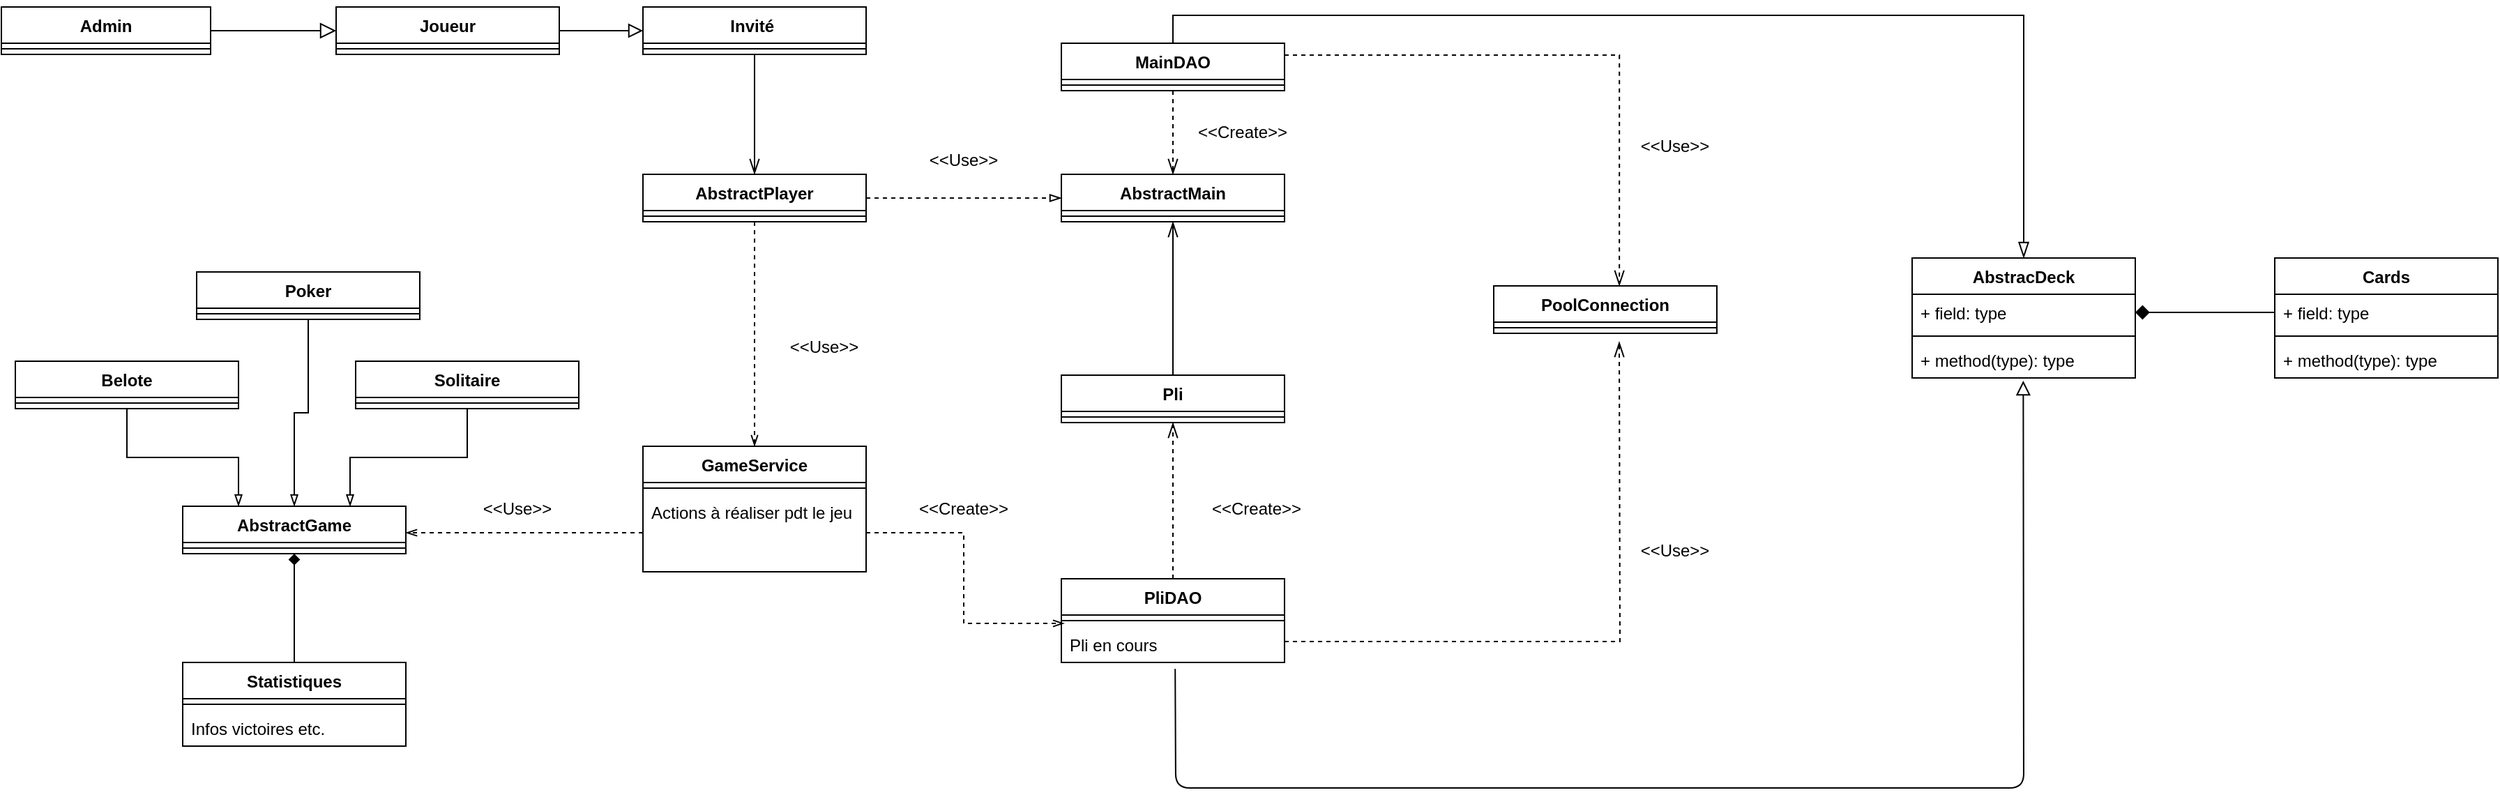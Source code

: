 <mxfile version="13.7.7" type="google"><diagram id="C5RBs43oDa-KdzZeNtuy" name="Page-1"><mxGraphModel dx="1754" dy="2133" grid="1" gridSize="10" guides="1" tooltips="1" connect="1" arrows="1" fold="1" page="1" pageScale="1" pageWidth="827" pageHeight="1169" math="0" shadow="0"><root><mxCell id="WIyWlLk6GJQsqaUBKTNV-0"/><mxCell id="WIyWlLk6GJQsqaUBKTNV-1" parent="WIyWlLk6GJQsqaUBKTNV-0"/><mxCell id="MVKSW0jM2tbk2f1vbTIU-30" style="edgeStyle=orthogonalEdgeStyle;rounded=0;orthogonalLoop=1;jettySize=auto;html=1;exitX=0.5;exitY=1;exitDx=0;exitDy=0;entryX=0.25;entryY=0;entryDx=0;entryDy=0;endArrow=blockThin;endFill=0;fontColor=none;" edge="1" parent="WIyWlLk6GJQsqaUBKTNV-1" source="MVKSW0jM2tbk2f1vbTIU-24" target="MVKSW0jM2tbk2f1vbTIU-8"><mxGeometry relative="1" as="geometry"/></mxCell><mxCell id="MVKSW0jM2tbk2f1vbTIU-24" value="Belote" style="swimlane;fontStyle=1;align=center;verticalAlign=top;childLayout=stackLayout;horizontal=1;startSize=26;horizontalStack=0;resizeParent=1;resizeParentMax=0;resizeLast=0;collapsible=1;marginBottom=0;fontColor=none;" vertex="1" parent="WIyWlLk6GJQsqaUBKTNV-1"><mxGeometry x="10" y="194" width="160" height="34" as="geometry"/></mxCell><mxCell id="MVKSW0jM2tbk2f1vbTIU-26" value="" style="line;strokeWidth=1;fillColor=none;align=left;verticalAlign=middle;spacingTop=-1;spacingLeft=3;spacingRight=3;rotatable=0;labelPosition=right;points=[];portConstraint=eastwest;" vertex="1" parent="MVKSW0jM2tbk2f1vbTIU-24"><mxGeometry y="26" width="160" height="8" as="geometry"/></mxCell><mxCell id="MVKSW0jM2tbk2f1vbTIU-29" style="edgeStyle=orthogonalEdgeStyle;rounded=0;orthogonalLoop=1;jettySize=auto;html=1;exitX=0.5;exitY=1;exitDx=0;exitDy=0;endArrow=blockThin;endFill=0;fontColor=none;entryX=0.5;entryY=0;entryDx=0;entryDy=0;" edge="1" parent="WIyWlLk6GJQsqaUBKTNV-1" source="MVKSW0jM2tbk2f1vbTIU-20" target="MVKSW0jM2tbk2f1vbTIU-8"><mxGeometry relative="1" as="geometry"><mxPoint x="210" y="270" as="targetPoint"/></mxGeometry></mxCell><mxCell id="MVKSW0jM2tbk2f1vbTIU-20" value="Poker" style="swimlane;fontStyle=1;align=center;verticalAlign=top;childLayout=stackLayout;horizontal=1;startSize=26;horizontalStack=0;resizeParent=1;resizeParentMax=0;resizeLast=0;collapsible=1;marginBottom=0;fontColor=none;" vertex="1" parent="WIyWlLk6GJQsqaUBKTNV-1"><mxGeometry x="140" y="130" width="160" height="34" as="geometry"/></mxCell><mxCell id="MVKSW0jM2tbk2f1vbTIU-22" value="" style="line;strokeWidth=1;fillColor=none;align=left;verticalAlign=middle;spacingTop=-1;spacingLeft=3;spacingRight=3;rotatable=0;labelPosition=right;points=[];portConstraint=eastwest;" vertex="1" parent="MVKSW0jM2tbk2f1vbTIU-20"><mxGeometry y="26" width="160" height="8" as="geometry"/></mxCell><mxCell id="MVKSW0jM2tbk2f1vbTIU-31" style="edgeStyle=orthogonalEdgeStyle;rounded=0;orthogonalLoop=1;jettySize=auto;html=1;exitX=0.5;exitY=1;exitDx=0;exitDy=0;entryX=0.75;entryY=0;entryDx=0;entryDy=0;endArrow=blockThin;endFill=0;fontColor=none;" edge="1" parent="WIyWlLk6GJQsqaUBKTNV-1" source="MVKSW0jM2tbk2f1vbTIU-16" target="MVKSW0jM2tbk2f1vbTIU-8"><mxGeometry relative="1" as="geometry"/></mxCell><mxCell id="MVKSW0jM2tbk2f1vbTIU-16" value="Solitaire" style="swimlane;fontStyle=1;align=center;verticalAlign=top;childLayout=stackLayout;horizontal=1;startSize=26;horizontalStack=0;resizeParent=1;resizeParentMax=0;resizeLast=0;collapsible=1;marginBottom=0;fontColor=none;" vertex="1" parent="WIyWlLk6GJQsqaUBKTNV-1"><mxGeometry x="254" y="194" width="160" height="34" as="geometry"/></mxCell><mxCell id="MVKSW0jM2tbk2f1vbTIU-18" value="" style="line;strokeWidth=1;fillColor=none;align=left;verticalAlign=middle;spacingTop=-1;spacingLeft=3;spacingRight=3;rotatable=0;labelPosition=right;points=[];portConstraint=eastwest;" vertex="1" parent="MVKSW0jM2tbk2f1vbTIU-16"><mxGeometry y="26" width="160" height="8" as="geometry"/></mxCell><mxCell id="MVKSW0jM2tbk2f1vbTIU-32" style="edgeStyle=orthogonalEdgeStyle;rounded=0;orthogonalLoop=1;jettySize=auto;html=1;exitX=0;exitY=0.5;exitDx=0;exitDy=0;entryX=1;entryY=0.5;entryDx=0;entryDy=0;endArrow=openThin;endFill=0;fontColor=none;dashed=1;" edge="1" parent="WIyWlLk6GJQsqaUBKTNV-1" source="MVKSW0jM2tbk2f1vbTIU-3"><mxGeometry relative="1" as="geometry"><mxPoint x="290" y="317" as="targetPoint"/></mxGeometry></mxCell><mxCell id="MVKSW0jM2tbk2f1vbTIU-33" value="&amp;lt;&amp;lt;Use&amp;gt;&amp;gt;" style="text;html=1;strokeColor=none;fillColor=none;align=center;verticalAlign=middle;whiteSpace=wrap;rounded=0;fontColor=none;" vertex="1" parent="WIyWlLk6GJQsqaUBKTNV-1"><mxGeometry x="350" y="290" width="40" height="20" as="geometry"/></mxCell><mxCell id="MVKSW0jM2tbk2f1vbTIU-39" style="edgeStyle=orthogonalEdgeStyle;rounded=0;orthogonalLoop=1;jettySize=auto;html=1;exitX=1;exitY=0.5;exitDx=0;exitDy=0;entryX=0.013;entryY=-0.077;entryDx=0;entryDy=0;entryPerimeter=0;dashed=1;endArrow=openThin;endFill=0;fontColor=none;" edge="1" parent="WIyWlLk6GJQsqaUBKTNV-1" source="MVKSW0jM2tbk2f1vbTIU-3" target="MVKSW0jM2tbk2f1vbTIU-37"><mxGeometry relative="1" as="geometry"/></mxCell><mxCell id="MVKSW0jM2tbk2f1vbTIU-0" value="GameService" style="swimlane;fontStyle=1;align=center;verticalAlign=top;childLayout=stackLayout;horizontal=1;startSize=26;horizontalStack=0;resizeParent=1;resizeParentMax=0;resizeLast=0;collapsible=1;marginBottom=0;" vertex="1" parent="WIyWlLk6GJQsqaUBKTNV-1"><mxGeometry x="460" y="255" width="160" height="90" as="geometry"/></mxCell><mxCell id="MVKSW0jM2tbk2f1vbTIU-2" value="" style="line;strokeWidth=1;fillColor=none;align=left;verticalAlign=middle;spacingTop=-1;spacingLeft=3;spacingRight=3;rotatable=0;labelPosition=right;points=[];portConstraint=eastwest;" vertex="1" parent="MVKSW0jM2tbk2f1vbTIU-0"><mxGeometry y="26" width="160" height="8" as="geometry"/></mxCell><mxCell id="MVKSW0jM2tbk2f1vbTIU-3" value="Actions à réaliser pdt le jeu" style="text;strokeColor=none;fillColor=none;align=left;verticalAlign=top;spacingLeft=4;spacingRight=4;overflow=hidden;rotatable=0;points=[[0,0.5],[1,0.5]];portConstraint=eastwest;" vertex="1" parent="MVKSW0jM2tbk2f1vbTIU-0"><mxGeometry y="34" width="160" height="56" as="geometry"/></mxCell><mxCell id="MVKSW0jM2tbk2f1vbTIU-40" value="&amp;lt;&amp;lt;Create&amp;gt;&amp;gt;" style="text;html=1;strokeColor=none;fillColor=none;align=center;verticalAlign=middle;whiteSpace=wrap;rounded=0;fontColor=none;" vertex="1" parent="WIyWlLk6GJQsqaUBKTNV-1"><mxGeometry x="670" y="290" width="40" height="20" as="geometry"/></mxCell><mxCell id="MVKSW0jM2tbk2f1vbTIU-45" style="edgeStyle=orthogonalEdgeStyle;rounded=0;orthogonalLoop=1;jettySize=auto;html=1;exitX=0.5;exitY=1;exitDx=0;exitDy=0;entryX=0.5;entryY=0;entryDx=0;entryDy=0;dashed=1;endArrow=openThin;endFill=0;fontColor=none;" edge="1" parent="WIyWlLk6GJQsqaUBKTNV-1" source="MVKSW0jM2tbk2f1vbTIU-41" target="MVKSW0jM2tbk2f1vbTIU-0"><mxGeometry relative="1" as="geometry"/></mxCell><mxCell id="MVKSW0jM2tbk2f1vbTIU-56" style="edgeStyle=orthogonalEdgeStyle;rounded=0;orthogonalLoop=1;jettySize=auto;html=1;exitX=1;exitY=0.5;exitDx=0;exitDy=0;entryX=0;entryY=0.5;entryDx=0;entryDy=0;dashed=1;endArrow=blockThin;endFill=0;fontColor=none;" edge="1" parent="WIyWlLk6GJQsqaUBKTNV-1" source="MVKSW0jM2tbk2f1vbTIU-41" target="MVKSW0jM2tbk2f1vbTIU-47"><mxGeometry relative="1" as="geometry"/></mxCell><mxCell id="MVKSW0jM2tbk2f1vbTIU-41" value="AbstractPlayer" style="swimlane;fontStyle=1;align=center;verticalAlign=top;childLayout=stackLayout;horizontal=1;startSize=26;horizontalStack=0;resizeParent=1;resizeParentMax=0;resizeLast=0;collapsible=1;marginBottom=0;fontColor=none;" vertex="1" parent="WIyWlLk6GJQsqaUBKTNV-1"><mxGeometry x="460" y="60" width="160" height="34" as="geometry"/></mxCell><mxCell id="MVKSW0jM2tbk2f1vbTIU-43" value="" style="line;strokeWidth=1;fillColor=none;align=left;verticalAlign=middle;spacingTop=-1;spacingLeft=3;spacingRight=3;rotatable=0;labelPosition=right;points=[];portConstraint=eastwest;" vertex="1" parent="MVKSW0jM2tbk2f1vbTIU-41"><mxGeometry y="26" width="160" height="8" as="geometry"/></mxCell><mxCell id="MVKSW0jM2tbk2f1vbTIU-46" value="&amp;lt;&amp;lt;Use&amp;gt;&amp;gt;" style="text;html=1;strokeColor=none;fillColor=none;align=center;verticalAlign=middle;whiteSpace=wrap;rounded=0;fontColor=none;" vertex="1" parent="WIyWlLk6GJQsqaUBKTNV-1"><mxGeometry x="570" y="174" width="40" height="20" as="geometry"/></mxCell><mxCell id="MVKSW0jM2tbk2f1vbTIU-47" value="AbstractMain" style="swimlane;fontStyle=1;align=center;verticalAlign=top;childLayout=stackLayout;horizontal=1;startSize=26;horizontalStack=0;resizeParent=1;resizeParentMax=0;resizeLast=0;collapsible=1;marginBottom=0;fontColor=none;" vertex="1" parent="WIyWlLk6GJQsqaUBKTNV-1"><mxGeometry x="760" y="60" width="160" height="34" as="geometry"/></mxCell><mxCell id="MVKSW0jM2tbk2f1vbTIU-49" value="" style="line;strokeWidth=1;fillColor=none;align=left;verticalAlign=middle;spacingTop=-1;spacingLeft=3;spacingRight=3;rotatable=0;labelPosition=right;points=[];portConstraint=eastwest;" vertex="1" parent="MVKSW0jM2tbk2f1vbTIU-47"><mxGeometry y="26" width="160" height="8" as="geometry"/></mxCell><mxCell id="MVKSW0jM2tbk2f1vbTIU-76" style="edgeStyle=orthogonalEdgeStyle;rounded=0;orthogonalLoop=1;jettySize=auto;html=1;exitX=0.5;exitY=1;exitDx=0;exitDy=0;entryX=0.5;entryY=0;entryDx=0;entryDy=0;endArrow=openThin;endFill=0;endSize=9;strokeWidth=1;fontColor=none;dashed=1;" edge="1" parent="WIyWlLk6GJQsqaUBKTNV-1" source="MVKSW0jM2tbk2f1vbTIU-51" target="MVKSW0jM2tbk2f1vbTIU-47"><mxGeometry relative="1" as="geometry"/></mxCell><mxCell id="MVKSW0jM2tbk2f1vbTIU-87" style="edgeStyle=orthogonalEdgeStyle;rounded=0;orthogonalLoop=1;jettySize=auto;html=1;exitX=1;exitY=0.25;exitDx=0;exitDy=0;entryX=0.563;entryY=0;entryDx=0;entryDy=0;entryPerimeter=0;endArrow=openThin;endFill=0;endSize=9;strokeWidth=1;fontColor=none;dashed=1;" edge="1" parent="WIyWlLk6GJQsqaUBKTNV-1" source="MVKSW0jM2tbk2f1vbTIU-51" target="MVKSW0jM2tbk2f1vbTIU-74"><mxGeometry relative="1" as="geometry"/></mxCell><mxCell id="MVKSW0jM2tbk2f1vbTIU-99" style="edgeStyle=orthogonalEdgeStyle;rounded=0;orthogonalLoop=1;jettySize=auto;html=1;exitX=0.5;exitY=0;exitDx=0;exitDy=0;entryX=0.5;entryY=0;entryDx=0;entryDy=0;endArrow=blockThin;endFill=0;endSize=9;strokeWidth=1;fontColor=none;" edge="1" parent="WIyWlLk6GJQsqaUBKTNV-1" source="MVKSW0jM2tbk2f1vbTIU-51" target="MVKSW0jM2tbk2f1vbTIU-90"><mxGeometry relative="1" as="geometry"/></mxCell><mxCell id="MVKSW0jM2tbk2f1vbTIU-51" value="MainDAO" style="swimlane;fontStyle=1;align=center;verticalAlign=top;childLayout=stackLayout;horizontal=1;startSize=26;horizontalStack=0;resizeParent=1;resizeParentMax=0;resizeLast=0;collapsible=1;marginBottom=0;fontColor=none;" vertex="1" parent="WIyWlLk6GJQsqaUBKTNV-1"><mxGeometry x="760" y="-34" width="160" height="34" as="geometry"/></mxCell><mxCell id="MVKSW0jM2tbk2f1vbTIU-52" value="" style="line;strokeWidth=1;fillColor=none;align=left;verticalAlign=middle;spacingTop=-1;spacingLeft=3;spacingRight=3;rotatable=0;labelPosition=right;points=[];portConstraint=eastwest;" vertex="1" parent="MVKSW0jM2tbk2f1vbTIU-51"><mxGeometry y="26" width="160" height="8" as="geometry"/></mxCell><mxCell id="MVKSW0jM2tbk2f1vbTIU-57" value="&amp;lt;&amp;lt;Use&amp;gt;&amp;gt;" style="text;html=1;strokeColor=none;fillColor=none;align=center;verticalAlign=middle;whiteSpace=wrap;rounded=0;fontColor=none;" vertex="1" parent="WIyWlLk6GJQsqaUBKTNV-1"><mxGeometry x="670" y="40" width="40" height="20" as="geometry"/></mxCell><mxCell id="MVKSW0jM2tbk2f1vbTIU-58" style="edgeStyle=orthogonalEdgeStyle;rounded=0;orthogonalLoop=1;jettySize=auto;html=1;exitX=0.5;exitY=0;exitDx=0;exitDy=0;entryX=0.5;entryY=1;entryDx=0;entryDy=0;endArrow=diamond;endFill=1;fontColor=none;" edge="1" parent="WIyWlLk6GJQsqaUBKTNV-1" source="MVKSW0jM2tbk2f1vbTIU-12" target="MVKSW0jM2tbk2f1vbTIU-8"><mxGeometry relative="1" as="geometry"/></mxCell><mxCell id="MVKSW0jM2tbk2f1vbTIU-12" value="Statistiques" style="swimlane;fontStyle=1;align=center;verticalAlign=top;childLayout=stackLayout;horizontal=1;startSize=26;horizontalStack=0;resizeParent=1;resizeParentMax=0;resizeLast=0;collapsible=1;marginBottom=0;" vertex="1" parent="WIyWlLk6GJQsqaUBKTNV-1"><mxGeometry x="130" y="410" width="160" height="60" as="geometry"/></mxCell><mxCell id="MVKSW0jM2tbk2f1vbTIU-14" value="" style="line;strokeWidth=1;fillColor=none;align=left;verticalAlign=middle;spacingTop=-1;spacingLeft=3;spacingRight=3;rotatable=0;labelPosition=right;points=[];portConstraint=eastwest;" vertex="1" parent="MVKSW0jM2tbk2f1vbTIU-12"><mxGeometry y="26" width="160" height="8" as="geometry"/></mxCell><mxCell id="MVKSW0jM2tbk2f1vbTIU-15" value="Infos victoires etc. " style="text;strokeColor=none;fillColor=none;align=left;verticalAlign=top;spacingLeft=4;spacingRight=4;overflow=hidden;rotatable=0;points=[[0,0.5],[1,0.5]];portConstraint=eastwest;" vertex="1" parent="MVKSW0jM2tbk2f1vbTIU-12"><mxGeometry y="34" width="160" height="26" as="geometry"/></mxCell><mxCell id="MVKSW0jM2tbk2f1vbTIU-8" value="AbstractGame" style="swimlane;fontStyle=1;align=center;verticalAlign=top;childLayout=stackLayout;horizontal=1;startSize=26;horizontalStack=0;resizeParent=1;resizeParentMax=0;resizeLast=0;collapsible=1;marginBottom=0;" vertex="1" parent="WIyWlLk6GJQsqaUBKTNV-1"><mxGeometry x="130" y="298" width="160" height="34" as="geometry"/></mxCell><mxCell id="MVKSW0jM2tbk2f1vbTIU-10" value="" style="line;strokeWidth=1;fillColor=none;align=left;verticalAlign=middle;spacingTop=-1;spacingLeft=3;spacingRight=3;rotatable=0;labelPosition=right;points=[];portConstraint=eastwest;" vertex="1" parent="MVKSW0jM2tbk2f1vbTIU-8"><mxGeometry y="26" width="160" height="8" as="geometry"/></mxCell><mxCell id="MVKSW0jM2tbk2f1vbTIU-73" style="edgeStyle=orthogonalEdgeStyle;rounded=0;orthogonalLoop=1;jettySize=auto;html=1;exitX=0.5;exitY=1;exitDx=0;exitDy=0;endArrow=openThin;endFill=0;endSize=9;strokeWidth=1;fontColor=none;" edge="1" parent="WIyWlLk6GJQsqaUBKTNV-1" source="MVKSW0jM2tbk2f1vbTIU-69" target="MVKSW0jM2tbk2f1vbTIU-41"><mxGeometry relative="1" as="geometry"/></mxCell><mxCell id="MVKSW0jM2tbk2f1vbTIU-69" value="Invité " style="swimlane;fontStyle=1;align=center;verticalAlign=top;childLayout=stackLayout;horizontal=1;startSize=26;horizontalStack=0;resizeParent=1;resizeParentMax=0;resizeLast=0;collapsible=1;marginBottom=0;fontColor=none;" vertex="1" parent="WIyWlLk6GJQsqaUBKTNV-1"><mxGeometry x="460" y="-60" width="160" height="34" as="geometry"/></mxCell><mxCell id="MVKSW0jM2tbk2f1vbTIU-70" value="" style="line;strokeWidth=1;fillColor=none;align=left;verticalAlign=middle;spacingTop=-1;spacingLeft=3;spacingRight=3;rotatable=0;labelPosition=right;points=[];portConstraint=eastwest;" vertex="1" parent="MVKSW0jM2tbk2f1vbTIU-69"><mxGeometry y="26" width="160" height="8" as="geometry"/></mxCell><mxCell id="MVKSW0jM2tbk2f1vbTIU-72" style="edgeStyle=orthogonalEdgeStyle;rounded=0;orthogonalLoop=1;jettySize=auto;html=1;exitX=1;exitY=0.5;exitDx=0;exitDy=0;entryX=0;entryY=0.5;entryDx=0;entryDy=0;endArrow=block;endFill=0;fontColor=none;strokeWidth=1;endSize=8;" edge="1" parent="WIyWlLk6GJQsqaUBKTNV-1" source="MVKSW0jM2tbk2f1vbTIU-59" target="MVKSW0jM2tbk2f1vbTIU-69"><mxGeometry relative="1" as="geometry"/></mxCell><mxCell id="MVKSW0jM2tbk2f1vbTIU-59" value="Joueur&#10;" style="swimlane;fontStyle=1;align=center;verticalAlign=top;childLayout=stackLayout;horizontal=1;startSize=26;horizontalStack=0;resizeParent=1;resizeParentMax=0;resizeLast=0;collapsible=1;marginBottom=0;fontColor=none;" vertex="1" parent="WIyWlLk6GJQsqaUBKTNV-1"><mxGeometry x="240" y="-60" width="160" height="34" as="geometry"/></mxCell><mxCell id="MVKSW0jM2tbk2f1vbTIU-61" value="" style="line;strokeWidth=1;fillColor=none;align=left;verticalAlign=middle;spacingTop=-1;spacingLeft=3;spacingRight=3;rotatable=0;labelPosition=right;points=[];portConstraint=eastwest;" vertex="1" parent="MVKSW0jM2tbk2f1vbTIU-59"><mxGeometry y="26" width="160" height="8" as="geometry"/></mxCell><mxCell id="MVKSW0jM2tbk2f1vbTIU-71" style="edgeStyle=orthogonalEdgeStyle;rounded=0;orthogonalLoop=1;jettySize=auto;html=1;exitX=1;exitY=0.5;exitDx=0;exitDy=0;entryX=0;entryY=0.5;entryDx=0;entryDy=0;endArrow=block;endFill=0;fontColor=none;endSize=9;" edge="1" parent="WIyWlLk6GJQsqaUBKTNV-1" source="MVKSW0jM2tbk2f1vbTIU-67" target="MVKSW0jM2tbk2f1vbTIU-59"><mxGeometry relative="1" as="geometry"/></mxCell><mxCell id="MVKSW0jM2tbk2f1vbTIU-67" value="Admin" style="swimlane;fontStyle=1;align=center;verticalAlign=top;childLayout=stackLayout;horizontal=1;startSize=26;horizontalStack=0;resizeParent=1;resizeParentMax=0;resizeLast=0;collapsible=1;marginBottom=0;fontColor=none;" vertex="1" parent="WIyWlLk6GJQsqaUBKTNV-1"><mxGeometry y="-60" width="150" height="34" as="geometry"/></mxCell><mxCell id="MVKSW0jM2tbk2f1vbTIU-68" value="" style="line;strokeWidth=1;fillColor=none;align=left;verticalAlign=middle;spacingTop=-1;spacingLeft=3;spacingRight=3;rotatable=0;labelPosition=right;points=[];portConstraint=eastwest;" vertex="1" parent="MVKSW0jM2tbk2f1vbTIU-67"><mxGeometry y="26" width="150" height="8" as="geometry"/></mxCell><mxCell id="MVKSW0jM2tbk2f1vbTIU-74" value="PoolConnection" style="swimlane;fontStyle=1;align=center;verticalAlign=top;childLayout=stackLayout;horizontal=1;startSize=26;horizontalStack=0;resizeParent=1;resizeParentMax=0;resizeLast=0;collapsible=1;marginBottom=0;fontColor=none;" vertex="1" parent="WIyWlLk6GJQsqaUBKTNV-1"><mxGeometry x="1070" y="140" width="160" height="34" as="geometry"/></mxCell><mxCell id="MVKSW0jM2tbk2f1vbTIU-75" value="" style="line;strokeWidth=1;fillColor=none;align=left;verticalAlign=middle;spacingTop=-1;spacingLeft=3;spacingRight=3;rotatable=0;labelPosition=right;points=[];portConstraint=eastwest;" vertex="1" parent="MVKSW0jM2tbk2f1vbTIU-74"><mxGeometry y="26" width="160" height="8" as="geometry"/></mxCell><mxCell id="MVKSW0jM2tbk2f1vbTIU-77" value="&amp;lt;&amp;lt;Create&amp;gt;&amp;gt;" style="text;html=1;strokeColor=none;fillColor=none;align=center;verticalAlign=middle;whiteSpace=wrap;rounded=0;fontColor=none;" vertex="1" parent="WIyWlLk6GJQsqaUBKTNV-1"><mxGeometry x="870" y="20" width="40" height="20" as="geometry"/></mxCell><mxCell id="MVKSW0jM2tbk2f1vbTIU-83" style="edgeStyle=orthogonalEdgeStyle;rounded=0;orthogonalLoop=1;jettySize=auto;html=1;exitX=0.5;exitY=0;exitDx=0;exitDy=0;entryX=0.5;entryY=1;entryDx=0;entryDy=0;dashed=1;endArrow=openThin;endFill=0;endSize=9;strokeWidth=1;fontColor=none;" edge="1" parent="WIyWlLk6GJQsqaUBKTNV-1" source="MVKSW0jM2tbk2f1vbTIU-34" target="MVKSW0jM2tbk2f1vbTIU-79"><mxGeometry relative="1" as="geometry"/></mxCell><mxCell id="MVKSW0jM2tbk2f1vbTIU-86" style="edgeStyle=orthogonalEdgeStyle;rounded=0;orthogonalLoop=1;jettySize=auto;html=1;exitX=1;exitY=0.75;exitDx=0;exitDy=0;endArrow=openThin;endFill=0;endSize=9;strokeWidth=1;fontColor=none;dashed=1;" edge="1" parent="WIyWlLk6GJQsqaUBKTNV-1" source="MVKSW0jM2tbk2f1vbTIU-34"><mxGeometry relative="1" as="geometry"><mxPoint x="1160" y="180" as="targetPoint"/></mxGeometry></mxCell><mxCell id="MVKSW0jM2tbk2f1vbTIU-34" value="PliDAO" style="swimlane;fontStyle=1;align=center;verticalAlign=top;childLayout=stackLayout;horizontal=1;startSize=26;horizontalStack=0;resizeParent=1;resizeParentMax=0;resizeLast=0;collapsible=1;marginBottom=0;fontColor=none;" vertex="1" parent="WIyWlLk6GJQsqaUBKTNV-1"><mxGeometry x="760" y="350" width="160" height="60" as="geometry"/></mxCell><mxCell id="MVKSW0jM2tbk2f1vbTIU-36" value="" style="line;strokeWidth=1;fillColor=none;align=left;verticalAlign=middle;spacingTop=-1;spacingLeft=3;spacingRight=3;rotatable=0;labelPosition=right;points=[];portConstraint=eastwest;" vertex="1" parent="MVKSW0jM2tbk2f1vbTIU-34"><mxGeometry y="26" width="160" height="8" as="geometry"/></mxCell><mxCell id="MVKSW0jM2tbk2f1vbTIU-37" value="Pli en cours" style="text;strokeColor=none;fillColor=none;align=left;verticalAlign=top;spacingLeft=4;spacingRight=4;overflow=hidden;rotatable=0;points=[[0,0.5],[1,0.5]];portConstraint=eastwest;" vertex="1" parent="MVKSW0jM2tbk2f1vbTIU-34"><mxGeometry y="34" width="160" height="26" as="geometry"/></mxCell><mxCell id="MVKSW0jM2tbk2f1vbTIU-85" style="edgeStyle=orthogonalEdgeStyle;rounded=0;orthogonalLoop=1;jettySize=auto;html=1;exitX=0.5;exitY=0;exitDx=0;exitDy=0;entryX=0.5;entryY=1;entryDx=0;entryDy=0;endArrow=openThin;endFill=0;endSize=9;strokeWidth=1;fontColor=none;" edge="1" parent="WIyWlLk6GJQsqaUBKTNV-1" source="MVKSW0jM2tbk2f1vbTIU-79" target="MVKSW0jM2tbk2f1vbTIU-47"><mxGeometry relative="1" as="geometry"/></mxCell><mxCell id="MVKSW0jM2tbk2f1vbTIU-79" value="Pli" style="swimlane;fontStyle=1;align=center;verticalAlign=top;childLayout=stackLayout;horizontal=1;startSize=26;horizontalStack=0;resizeParent=1;resizeParentMax=0;resizeLast=0;collapsible=1;marginBottom=0;fontColor=none;" vertex="1" parent="WIyWlLk6GJQsqaUBKTNV-1"><mxGeometry x="760" y="204" width="160" height="34" as="geometry"/></mxCell><mxCell id="MVKSW0jM2tbk2f1vbTIU-81" value="" style="line;strokeWidth=1;fillColor=none;align=left;verticalAlign=middle;spacingTop=-1;spacingLeft=3;spacingRight=3;rotatable=0;labelPosition=right;points=[];portConstraint=eastwest;" vertex="1" parent="MVKSW0jM2tbk2f1vbTIU-79"><mxGeometry y="26" width="160" height="8" as="geometry"/></mxCell><mxCell id="MVKSW0jM2tbk2f1vbTIU-84" value="&amp;lt;&amp;lt;Create&amp;gt;&amp;gt;" style="text;html=1;strokeColor=none;fillColor=none;align=center;verticalAlign=middle;whiteSpace=wrap;rounded=0;fontColor=none;" vertex="1" parent="WIyWlLk6GJQsqaUBKTNV-1"><mxGeometry x="880" y="290" width="40" height="20" as="geometry"/></mxCell><mxCell id="MVKSW0jM2tbk2f1vbTIU-88" value="&amp;lt;&amp;lt;Use&amp;gt;&amp;gt;" style="text;html=1;strokeColor=none;fillColor=none;align=center;verticalAlign=middle;whiteSpace=wrap;rounded=0;fontColor=none;" vertex="1" parent="WIyWlLk6GJQsqaUBKTNV-1"><mxGeometry x="1180" y="30" width="40" height="20" as="geometry"/></mxCell><mxCell id="MVKSW0jM2tbk2f1vbTIU-89" value="&amp;lt;&amp;lt;Use&amp;gt;&amp;gt;" style="text;html=1;strokeColor=none;fillColor=none;align=center;verticalAlign=middle;whiteSpace=wrap;rounded=0;fontColor=none;" vertex="1" parent="WIyWlLk6GJQsqaUBKTNV-1"><mxGeometry x="1180" y="320" width="40" height="20" as="geometry"/></mxCell><mxCell id="MVKSW0jM2tbk2f1vbTIU-90" value="AbstracDeck" style="swimlane;fontStyle=1;align=center;verticalAlign=top;childLayout=stackLayout;horizontal=1;startSize=26;horizontalStack=0;resizeParent=1;resizeParentMax=0;resizeLast=0;collapsible=1;marginBottom=0;fontColor=none;" vertex="1" parent="WIyWlLk6GJQsqaUBKTNV-1"><mxGeometry x="1370" y="120" width="160" height="86" as="geometry"/></mxCell><mxCell id="MVKSW0jM2tbk2f1vbTIU-91" value="+ field: type" style="text;strokeColor=none;fillColor=none;align=left;verticalAlign=top;spacingLeft=4;spacingRight=4;overflow=hidden;rotatable=0;points=[[0,0.5],[1,0.5]];portConstraint=eastwest;" vertex="1" parent="MVKSW0jM2tbk2f1vbTIU-90"><mxGeometry y="26" width="160" height="26" as="geometry"/></mxCell><mxCell id="MVKSW0jM2tbk2f1vbTIU-92" value="" style="line;strokeWidth=1;fillColor=none;align=left;verticalAlign=middle;spacingTop=-1;spacingLeft=3;spacingRight=3;rotatable=0;labelPosition=right;points=[];portConstraint=eastwest;" vertex="1" parent="MVKSW0jM2tbk2f1vbTIU-90"><mxGeometry y="52" width="160" height="8" as="geometry"/></mxCell><mxCell id="MVKSW0jM2tbk2f1vbTIU-93" value="+ method(type): type" style="text;strokeColor=none;fillColor=none;align=left;verticalAlign=top;spacingLeft=4;spacingRight=4;overflow=hidden;rotatable=0;points=[[0,0.5],[1,0.5]];portConstraint=eastwest;" vertex="1" parent="MVKSW0jM2tbk2f1vbTIU-90"><mxGeometry y="60" width="160" height="26" as="geometry"/></mxCell><mxCell id="MVKSW0jM2tbk2f1vbTIU-101" value="" style="endArrow=block;html=1;strokeWidth=1;fontColor=none;exitX=0.51;exitY=1.179;exitDx=0;exitDy=0;exitPerimeter=0;entryX=0.498;entryY=1.077;entryDx=0;entryDy=0;entryPerimeter=0;endFill=0;endSize=8;" edge="1" parent="WIyWlLk6GJQsqaUBKTNV-1" source="MVKSW0jM2tbk2f1vbTIU-37" target="MVKSW0jM2tbk2f1vbTIU-93"><mxGeometry width="50" height="50" relative="1" as="geometry"><mxPoint x="1110" y="260" as="sourcePoint"/><mxPoint x="842" y="550" as="targetPoint"/><Array as="points"><mxPoint x="842" y="500"/><mxPoint x="1450" y="500"/></Array></mxGeometry></mxCell><mxCell id="MVKSW0jM2tbk2f1vbTIU-94" value="Cards" style="swimlane;fontStyle=1;align=center;verticalAlign=top;childLayout=stackLayout;horizontal=1;startSize=26;horizontalStack=0;resizeParent=1;resizeParentMax=0;resizeLast=0;collapsible=1;marginBottom=0;fontColor=none;" vertex="1" parent="WIyWlLk6GJQsqaUBKTNV-1"><mxGeometry x="1630" y="120" width="160" height="86" as="geometry"/></mxCell><mxCell id="MVKSW0jM2tbk2f1vbTIU-95" value="+ field: type" style="text;strokeColor=none;fillColor=none;align=left;verticalAlign=top;spacingLeft=4;spacingRight=4;overflow=hidden;rotatable=0;points=[[0,0.5],[1,0.5]];portConstraint=eastwest;" vertex="1" parent="MVKSW0jM2tbk2f1vbTIU-94"><mxGeometry y="26" width="160" height="26" as="geometry"/></mxCell><mxCell id="MVKSW0jM2tbk2f1vbTIU-96" value="" style="line;strokeWidth=1;fillColor=none;align=left;verticalAlign=middle;spacingTop=-1;spacingLeft=3;spacingRight=3;rotatable=0;labelPosition=right;points=[];portConstraint=eastwest;" vertex="1" parent="MVKSW0jM2tbk2f1vbTIU-94"><mxGeometry y="52" width="160" height="8" as="geometry"/></mxCell><mxCell id="MVKSW0jM2tbk2f1vbTIU-97" value="+ method(type): type" style="text;strokeColor=none;fillColor=none;align=left;verticalAlign=top;spacingLeft=4;spacingRight=4;overflow=hidden;rotatable=0;points=[[0,0.5],[1,0.5]];portConstraint=eastwest;" vertex="1" parent="MVKSW0jM2tbk2f1vbTIU-94"><mxGeometry y="60" width="160" height="26" as="geometry"/></mxCell><mxCell id="MVKSW0jM2tbk2f1vbTIU-102" style="edgeStyle=orthogonalEdgeStyle;rounded=0;orthogonalLoop=1;jettySize=auto;html=1;exitX=0;exitY=0.5;exitDx=0;exitDy=0;entryX=1;entryY=0.5;entryDx=0;entryDy=0;endArrow=diamond;endFill=1;endSize=8;strokeWidth=1;fontColor=none;" edge="1" parent="WIyWlLk6GJQsqaUBKTNV-1" source="MVKSW0jM2tbk2f1vbTIU-95" target="MVKSW0jM2tbk2f1vbTIU-91"><mxGeometry relative="1" as="geometry"/></mxCell></root></mxGraphModel></diagram></mxfile>
